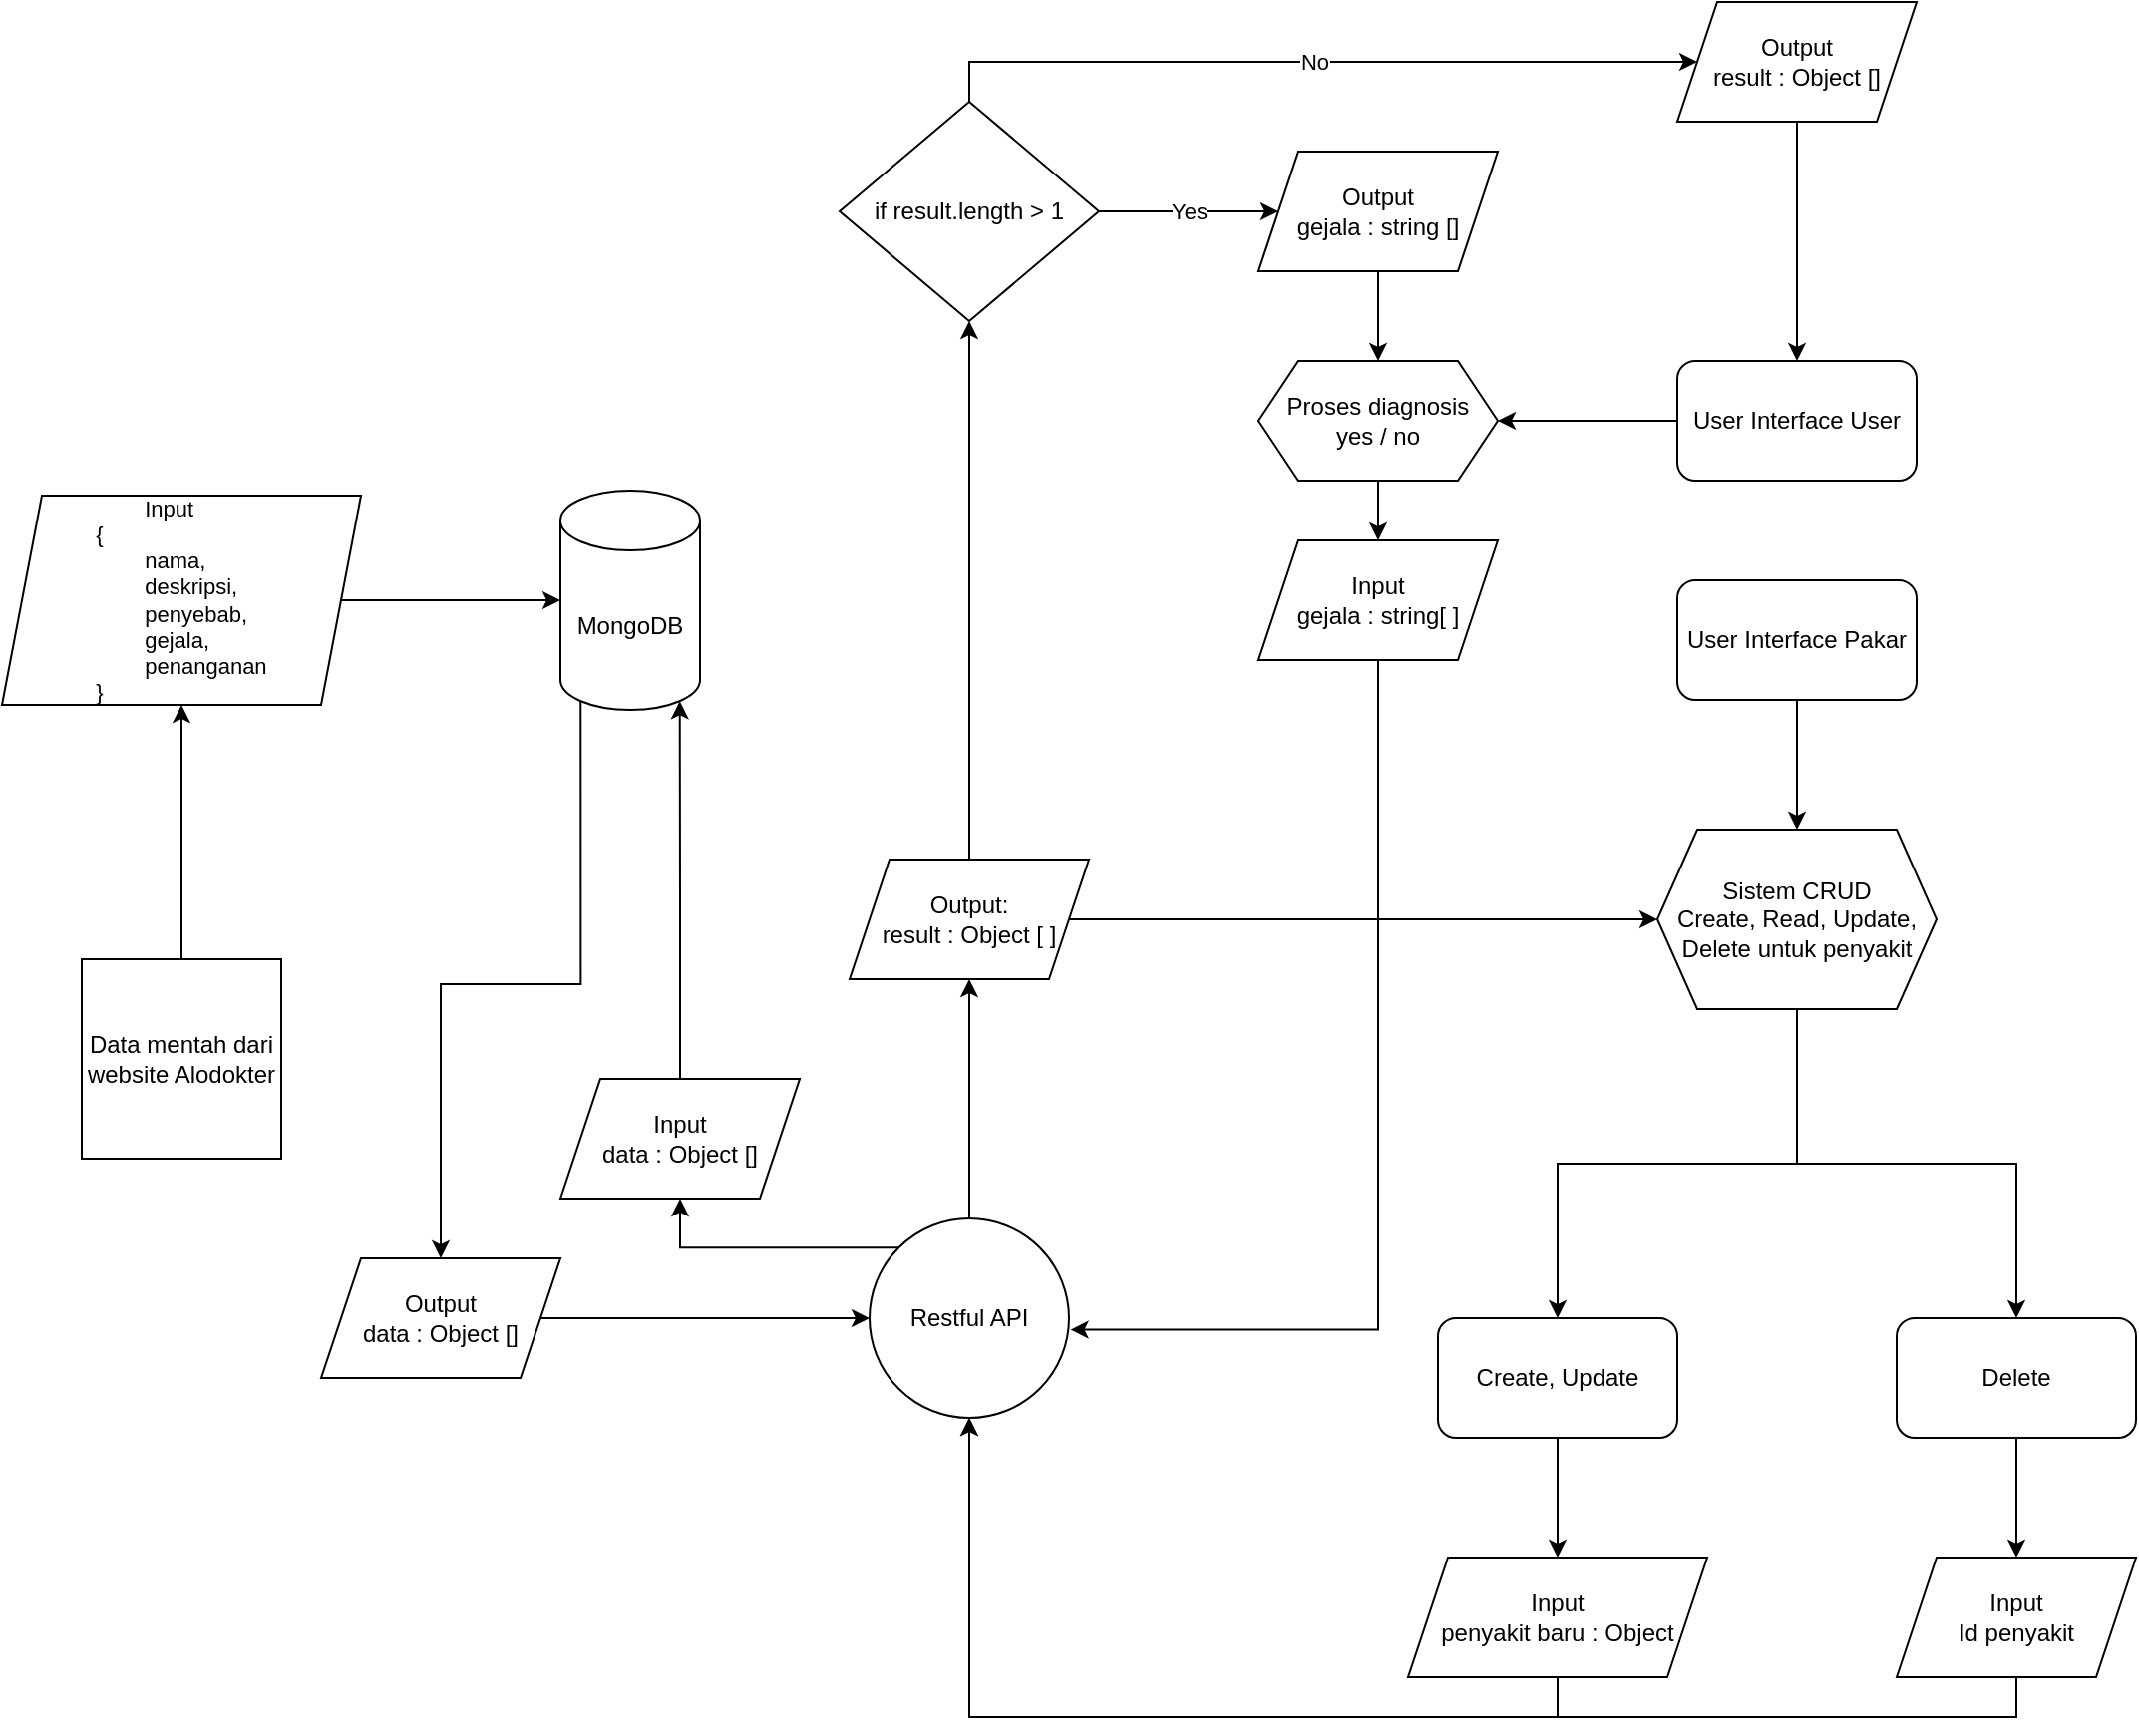 <mxfile version="24.8.6">
  <diagram name="Page-1" id="8ce9d11a-91a2-4d17-14d8-a56ed91bf033">
    <mxGraphModel dx="1165" dy="1479" grid="1" gridSize="10" guides="1" tooltips="1" connect="1" arrows="1" fold="1" page="1" pageScale="1" pageWidth="1100" pageHeight="850" background="none" math="0" shadow="0">
      <root>
        <mxCell id="0" />
        <mxCell id="1" parent="0" />
        <mxCell id="2XdJY3AjDOiRcrKy_EgA-29" style="edgeStyle=orthogonalEdgeStyle;rounded=0;orthogonalLoop=1;jettySize=auto;html=1;exitX=0.5;exitY=0;exitDx=0;exitDy=0;entryX=0.5;entryY=1;entryDx=0;entryDy=0;" edge="1" parent="1" source="2XdJY3AjDOiRcrKy_EgA-1" target="2XdJY3AjDOiRcrKy_EgA-19">
          <mxGeometry relative="1" as="geometry" />
        </mxCell>
        <mxCell id="2XdJY3AjDOiRcrKy_EgA-56" style="edgeStyle=orthogonalEdgeStyle;rounded=0;orthogonalLoop=1;jettySize=auto;html=1;exitX=0;exitY=0;exitDx=0;exitDy=0;entryX=0.5;entryY=1;entryDx=0;entryDy=0;" edge="1" parent="1" source="2XdJY3AjDOiRcrKy_EgA-1" target="2XdJY3AjDOiRcrKy_EgA-52">
          <mxGeometry relative="1" as="geometry" />
        </mxCell>
        <mxCell id="2XdJY3AjDOiRcrKy_EgA-1" value="Restful API" style="ellipse;whiteSpace=wrap;html=1;aspect=fixed;labelBackgroundColor=none;" vertex="1" parent="1">
          <mxGeometry x="435" y="420" width="100" height="100" as="geometry" />
        </mxCell>
        <mxCell id="2XdJY3AjDOiRcrKy_EgA-13" style="edgeStyle=orthogonalEdgeStyle;rounded=0;orthogonalLoop=1;jettySize=auto;html=1;exitX=0.5;exitY=0;exitDx=0;exitDy=0;entryX=0.5;entryY=1;entryDx=0;entryDy=0;labelBackgroundColor=none;fontColor=default;" edge="1" parent="1" source="2XdJY3AjDOiRcrKy_EgA-6" target="2XdJY3AjDOiRcrKy_EgA-9">
          <mxGeometry relative="1" as="geometry" />
        </mxCell>
        <mxCell id="2XdJY3AjDOiRcrKy_EgA-6" value="Data mentah dari website Alodokter" style="whiteSpace=wrap;html=1;aspect=fixed;labelBackgroundColor=none;" vertex="1" parent="1">
          <mxGeometry x="40" y="290" width="100" height="100" as="geometry" />
        </mxCell>
        <mxCell id="2XdJY3AjDOiRcrKy_EgA-57" style="edgeStyle=orthogonalEdgeStyle;rounded=0;orthogonalLoop=1;jettySize=auto;html=1;exitX=0.145;exitY=1;exitDx=0;exitDy=-4.35;exitPerimeter=0;" edge="1" parent="1" source="2XdJY3AjDOiRcrKy_EgA-8" target="2XdJY3AjDOiRcrKy_EgA-49">
          <mxGeometry relative="1" as="geometry" />
        </mxCell>
        <mxCell id="2XdJY3AjDOiRcrKy_EgA-8" value="MongoDB" style="shape=cylinder3;whiteSpace=wrap;html=1;boundedLbl=1;backgroundOutline=1;size=15;labelBackgroundColor=none;" vertex="1" parent="1">
          <mxGeometry x="280" y="55" width="70" height="110" as="geometry" />
        </mxCell>
        <mxCell id="2XdJY3AjDOiRcrKy_EgA-9" value="&lt;div style=&quot;text-align: justify; font-size: 11px;&quot;&gt;&lt;span style=&quot;background-color: initial;&quot;&gt;&lt;font style=&quot;font-size: 11px;&quot;&gt;&lt;span style=&quot;white-space: pre;&quot;&gt;&#x9;&lt;/span&gt;Input&lt;br&gt;&lt;/font&gt;&lt;/span&gt;&lt;/div&gt;&lt;div style=&quot;text-align: justify; font-size: 11px;&quot;&gt;&lt;span style=&quot;background-color: initial;&quot;&gt;&lt;font style=&quot;font-size: 11px;&quot;&gt;{&lt;/font&gt;&lt;/span&gt;&lt;/div&gt;&lt;div style=&quot;text-align: justify; font-size: 11px;&quot;&gt;&lt;font style=&quot;font-size: 11px;&quot;&gt;&lt;span style=&quot;white-space: pre;&quot;&gt;&#x9;&lt;/span&gt;nama,&lt;br&gt;&lt;/font&gt;&lt;/div&gt;&lt;div style=&quot;text-align: justify; font-size: 11px;&quot;&gt;&lt;font style=&quot;font-size: 11px;&quot;&gt;&lt;span style=&quot;white-space: pre;&quot;&gt;&#x9;&lt;/span&gt;deskripsi,&lt;br&gt;&lt;/font&gt;&lt;/div&gt;&lt;div style=&quot;text-align: justify; font-size: 11px;&quot;&gt;&lt;font style=&quot;font-size: 11px;&quot;&gt;&lt;span style=&quot;white-space: pre;&quot;&gt;&#x9;&lt;/span&gt;penyebab,&lt;br&gt;&lt;/font&gt;&lt;/div&gt;&lt;div style=&quot;text-align: justify; font-size: 11px;&quot;&gt;&lt;font style=&quot;font-size: 11px;&quot;&gt;&lt;span style=&quot;white-space: pre;&quot;&gt;&#x9;&lt;/span&gt;gejala,&lt;br&gt;&lt;/font&gt;&lt;/div&gt;&lt;div style=&quot;text-align: justify; font-size: 11px;&quot;&gt;&lt;font style=&quot;font-size: 11px;&quot;&gt;&lt;span style=&quot;white-space: pre;&quot;&gt;&#x9;&lt;/span&gt;penanganan&lt;br&gt;&lt;/font&gt;&lt;/div&gt;&lt;div style=&quot;text-align: justify; font-size: 11px;&quot;&gt;&lt;font style=&quot;font-size: 11px;&quot;&gt;}&lt;/font&gt;&lt;/div&gt;" style="shape=parallelogram;perimeter=parallelogramPerimeter;whiteSpace=wrap;html=1;fixedSize=1;align=center;labelBackgroundColor=none;" vertex="1" parent="1">
          <mxGeometry y="57.5" width="180" height="105" as="geometry" />
        </mxCell>
        <mxCell id="2XdJY3AjDOiRcrKy_EgA-11" style="edgeStyle=orthogonalEdgeStyle;rounded=0;orthogonalLoop=1;jettySize=auto;html=1;exitX=1;exitY=0.5;exitDx=0;exitDy=0;entryX=0;entryY=0.5;entryDx=0;entryDy=0;entryPerimeter=0;labelBackgroundColor=none;fontColor=default;" edge="1" parent="1" source="2XdJY3AjDOiRcrKy_EgA-9" target="2XdJY3AjDOiRcrKy_EgA-8">
          <mxGeometry relative="1" as="geometry" />
        </mxCell>
        <mxCell id="2XdJY3AjDOiRcrKy_EgA-22" style="edgeStyle=orthogonalEdgeStyle;rounded=0;orthogonalLoop=1;jettySize=auto;html=1;exitX=0;exitY=0.5;exitDx=0;exitDy=0;entryX=1;entryY=0.5;entryDx=0;entryDy=0;" edge="1" parent="1" source="2XdJY3AjDOiRcrKy_EgA-14" target="2XdJY3AjDOiRcrKy_EgA-21">
          <mxGeometry relative="1" as="geometry" />
        </mxCell>
        <mxCell id="2XdJY3AjDOiRcrKy_EgA-14" value="User Interface User" style="rounded=1;whiteSpace=wrap;html=1;labelBackgroundColor=none;" vertex="1" parent="1">
          <mxGeometry x="840" y="-10" width="120" height="60" as="geometry" />
        </mxCell>
        <mxCell id="2XdJY3AjDOiRcrKy_EgA-15" value="&lt;div&gt;Input&lt;/div&gt;gejala : string[ ]" style="shape=parallelogram;perimeter=parallelogramPerimeter;whiteSpace=wrap;html=1;fixedSize=1;labelBackgroundColor=none;" vertex="1" parent="1">
          <mxGeometry x="630" y="80" width="120" height="60" as="geometry" />
        </mxCell>
        <mxCell id="2XdJY3AjDOiRcrKy_EgA-17" style="edgeStyle=orthogonalEdgeStyle;rounded=0;orthogonalLoop=1;jettySize=auto;html=1;exitX=0.5;exitY=1;exitDx=0;exitDy=0;entryX=1.008;entryY=0.558;entryDx=0;entryDy=0;entryPerimeter=0;labelBackgroundColor=none;fontColor=default;" edge="1" parent="1" source="2XdJY3AjDOiRcrKy_EgA-15" target="2XdJY3AjDOiRcrKy_EgA-1">
          <mxGeometry relative="1" as="geometry" />
        </mxCell>
        <mxCell id="2XdJY3AjDOiRcrKy_EgA-36" style="edgeStyle=orthogonalEdgeStyle;rounded=0;orthogonalLoop=1;jettySize=auto;html=1;exitX=1;exitY=0.5;exitDx=0;exitDy=0;entryX=0;entryY=0.5;entryDx=0;entryDy=0;" edge="1" parent="1" source="2XdJY3AjDOiRcrKy_EgA-19" target="2XdJY3AjDOiRcrKy_EgA-32">
          <mxGeometry relative="1" as="geometry" />
        </mxCell>
        <mxCell id="2XdJY3AjDOiRcrKy_EgA-48" style="edgeStyle=orthogonalEdgeStyle;rounded=0;orthogonalLoop=1;jettySize=auto;html=1;exitX=0.5;exitY=0;exitDx=0;exitDy=0;" edge="1" parent="1" source="2XdJY3AjDOiRcrKy_EgA-19" target="2XdJY3AjDOiRcrKy_EgA-20">
          <mxGeometry relative="1" as="geometry" />
        </mxCell>
        <mxCell id="2XdJY3AjDOiRcrKy_EgA-19" value="Output:&lt;div&gt;result : Object [ ]&lt;/div&gt;" style="shape=parallelogram;perimeter=parallelogramPerimeter;whiteSpace=wrap;html=1;fixedSize=1;labelBackgroundColor=none;" vertex="1" parent="1">
          <mxGeometry x="425" y="240" width="120" height="60" as="geometry" />
        </mxCell>
        <mxCell id="2XdJY3AjDOiRcrKy_EgA-27" value="No" style="edgeStyle=orthogonalEdgeStyle;rounded=0;orthogonalLoop=1;jettySize=auto;html=1;exitX=0.5;exitY=0;exitDx=0;exitDy=0;" edge="1" parent="1" source="2XdJY3AjDOiRcrKy_EgA-20" target="2XdJY3AjDOiRcrKy_EgA-25">
          <mxGeometry relative="1" as="geometry" />
        </mxCell>
        <mxCell id="2XdJY3AjDOiRcrKy_EgA-46" value="Yes" style="edgeStyle=orthogonalEdgeStyle;rounded=0;orthogonalLoop=1;jettySize=auto;html=1;exitX=1;exitY=0.5;exitDx=0;exitDy=0;entryX=0;entryY=0.5;entryDx=0;entryDy=0;" edge="1" parent="1" source="2XdJY3AjDOiRcrKy_EgA-20" target="2XdJY3AjDOiRcrKy_EgA-45">
          <mxGeometry relative="1" as="geometry" />
        </mxCell>
        <mxCell id="2XdJY3AjDOiRcrKy_EgA-20" value="if result.length &amp;gt; 1" style="rhombus;whiteSpace=wrap;html=1;" vertex="1" parent="1">
          <mxGeometry x="420" y="-140" width="130" height="110" as="geometry" />
        </mxCell>
        <mxCell id="2XdJY3AjDOiRcrKy_EgA-23" style="edgeStyle=orthogonalEdgeStyle;rounded=0;orthogonalLoop=1;jettySize=auto;html=1;exitX=0.5;exitY=1;exitDx=0;exitDy=0;entryX=0.5;entryY=0;entryDx=0;entryDy=0;" edge="1" parent="1" source="2XdJY3AjDOiRcrKy_EgA-21" target="2XdJY3AjDOiRcrKy_EgA-15">
          <mxGeometry relative="1" as="geometry" />
        </mxCell>
        <mxCell id="2XdJY3AjDOiRcrKy_EgA-21" value="Proses diagnosis&lt;div&gt;yes / no&lt;/div&gt;" style="shape=hexagon;perimeter=hexagonPerimeter2;whiteSpace=wrap;html=1;fixedSize=1;" vertex="1" parent="1">
          <mxGeometry x="630" y="-10" width="120" height="60" as="geometry" />
        </mxCell>
        <mxCell id="2XdJY3AjDOiRcrKy_EgA-28" style="edgeStyle=orthogonalEdgeStyle;rounded=0;orthogonalLoop=1;jettySize=auto;html=1;exitX=0.5;exitY=1;exitDx=0;exitDy=0;entryX=0.5;entryY=0;entryDx=0;entryDy=0;" edge="1" parent="1" source="2XdJY3AjDOiRcrKy_EgA-25" target="2XdJY3AjDOiRcrKy_EgA-14">
          <mxGeometry relative="1" as="geometry" />
        </mxCell>
        <mxCell id="2XdJY3AjDOiRcrKy_EgA-25" value="Output&lt;div&gt;result : Object []&lt;/div&gt;" style="shape=parallelogram;perimeter=parallelogramPerimeter;whiteSpace=wrap;html=1;fixedSize=1;" vertex="1" parent="1">
          <mxGeometry x="840" y="-190" width="120" height="60" as="geometry" />
        </mxCell>
        <mxCell id="2XdJY3AjDOiRcrKy_EgA-33" style="edgeStyle=orthogonalEdgeStyle;rounded=0;orthogonalLoop=1;jettySize=auto;html=1;exitX=0.5;exitY=1;exitDx=0;exitDy=0;" edge="1" parent="1" source="2XdJY3AjDOiRcrKy_EgA-30" target="2XdJY3AjDOiRcrKy_EgA-32">
          <mxGeometry relative="1" as="geometry" />
        </mxCell>
        <mxCell id="2XdJY3AjDOiRcrKy_EgA-30" value="User Interface Pakar" style="rounded=1;whiteSpace=wrap;html=1;" vertex="1" parent="1">
          <mxGeometry x="840" y="100" width="120" height="60" as="geometry" />
        </mxCell>
        <mxCell id="2XdJY3AjDOiRcrKy_EgA-37" style="edgeStyle=orthogonalEdgeStyle;rounded=0;orthogonalLoop=1;jettySize=auto;html=1;exitX=0.5;exitY=1;exitDx=0;exitDy=0;" edge="1" parent="1" source="2XdJY3AjDOiRcrKy_EgA-32" target="2XdJY3AjDOiRcrKy_EgA-35">
          <mxGeometry relative="1" as="geometry" />
        </mxCell>
        <mxCell id="2XdJY3AjDOiRcrKy_EgA-38" style="edgeStyle=orthogonalEdgeStyle;rounded=0;orthogonalLoop=1;jettySize=auto;html=1;exitX=0.5;exitY=1;exitDx=0;exitDy=0;" edge="1" parent="1" source="2XdJY3AjDOiRcrKy_EgA-32" target="2XdJY3AjDOiRcrKy_EgA-34">
          <mxGeometry relative="1" as="geometry" />
        </mxCell>
        <mxCell id="2XdJY3AjDOiRcrKy_EgA-32" value="Sistem CRUD&lt;div&gt;Create, Read, Update, Delete untuk penyakit&lt;/div&gt;" style="shape=hexagon;perimeter=hexagonPerimeter2;whiteSpace=wrap;html=1;fixedSize=1;" vertex="1" parent="1">
          <mxGeometry x="830" y="225" width="140" height="90" as="geometry" />
        </mxCell>
        <mxCell id="2XdJY3AjDOiRcrKy_EgA-41" style="edgeStyle=orthogonalEdgeStyle;rounded=0;orthogonalLoop=1;jettySize=auto;html=1;exitX=0.5;exitY=1;exitDx=0;exitDy=0;entryX=0.5;entryY=0;entryDx=0;entryDy=0;" edge="1" parent="1" source="2XdJY3AjDOiRcrKy_EgA-34" target="2XdJY3AjDOiRcrKy_EgA-39">
          <mxGeometry relative="1" as="geometry" />
        </mxCell>
        <mxCell id="2XdJY3AjDOiRcrKy_EgA-34" value="Create, Update" style="rounded=1;whiteSpace=wrap;html=1;" vertex="1" parent="1">
          <mxGeometry x="720" y="470" width="120" height="60" as="geometry" />
        </mxCell>
        <mxCell id="2XdJY3AjDOiRcrKy_EgA-42" style="edgeStyle=orthogonalEdgeStyle;rounded=0;orthogonalLoop=1;jettySize=auto;html=1;exitX=0.5;exitY=1;exitDx=0;exitDy=0;entryX=0.5;entryY=0;entryDx=0;entryDy=0;" edge="1" parent="1" source="2XdJY3AjDOiRcrKy_EgA-35" target="2XdJY3AjDOiRcrKy_EgA-40">
          <mxGeometry relative="1" as="geometry" />
        </mxCell>
        <mxCell id="2XdJY3AjDOiRcrKy_EgA-35" value="Delete" style="rounded=1;whiteSpace=wrap;html=1;" vertex="1" parent="1">
          <mxGeometry x="950" y="470" width="120" height="60" as="geometry" />
        </mxCell>
        <mxCell id="2XdJY3AjDOiRcrKy_EgA-43" style="edgeStyle=orthogonalEdgeStyle;rounded=0;orthogonalLoop=1;jettySize=auto;html=1;exitX=0.5;exitY=1;exitDx=0;exitDy=0;entryX=0.5;entryY=1;entryDx=0;entryDy=0;" edge="1" parent="1" source="2XdJY3AjDOiRcrKy_EgA-39" target="2XdJY3AjDOiRcrKy_EgA-1">
          <mxGeometry relative="1" as="geometry" />
        </mxCell>
        <mxCell id="2XdJY3AjDOiRcrKy_EgA-39" value="Input&lt;div&gt;penyakit baru : Object&lt;/div&gt;" style="shape=parallelogram;perimeter=parallelogramPerimeter;whiteSpace=wrap;html=1;fixedSize=1;" vertex="1" parent="1">
          <mxGeometry x="705" y="590" width="150" height="60" as="geometry" />
        </mxCell>
        <mxCell id="2XdJY3AjDOiRcrKy_EgA-44" style="edgeStyle=orthogonalEdgeStyle;rounded=0;orthogonalLoop=1;jettySize=auto;html=1;exitX=0.5;exitY=1;exitDx=0;exitDy=0;entryX=0.5;entryY=1;entryDx=0;entryDy=0;" edge="1" parent="1" source="2XdJY3AjDOiRcrKy_EgA-40" target="2XdJY3AjDOiRcrKy_EgA-1">
          <mxGeometry relative="1" as="geometry" />
        </mxCell>
        <mxCell id="2XdJY3AjDOiRcrKy_EgA-40" value="Input&lt;div&gt;Id penyakit&lt;/div&gt;" style="shape=parallelogram;perimeter=parallelogramPerimeter;whiteSpace=wrap;html=1;fixedSize=1;" vertex="1" parent="1">
          <mxGeometry x="950" y="590" width="120" height="60" as="geometry" />
        </mxCell>
        <mxCell id="2XdJY3AjDOiRcrKy_EgA-47" style="edgeStyle=orthogonalEdgeStyle;rounded=0;orthogonalLoop=1;jettySize=auto;html=1;exitX=0.5;exitY=1;exitDx=0;exitDy=0;entryX=0.5;entryY=0;entryDx=0;entryDy=0;" edge="1" parent="1" source="2XdJY3AjDOiRcrKy_EgA-45" target="2XdJY3AjDOiRcrKy_EgA-21">
          <mxGeometry relative="1" as="geometry" />
        </mxCell>
        <mxCell id="2XdJY3AjDOiRcrKy_EgA-45" value="Output&lt;div&gt;gejala : string []&lt;/div&gt;" style="shape=parallelogram;perimeter=parallelogramPerimeter;whiteSpace=wrap;html=1;fixedSize=1;" vertex="1" parent="1">
          <mxGeometry x="630" y="-115" width="120" height="60" as="geometry" />
        </mxCell>
        <mxCell id="2XdJY3AjDOiRcrKy_EgA-51" style="edgeStyle=orthogonalEdgeStyle;rounded=0;orthogonalLoop=1;jettySize=auto;html=1;exitX=1;exitY=0.5;exitDx=0;exitDy=0;entryX=0;entryY=0.5;entryDx=0;entryDy=0;" edge="1" parent="1" source="2XdJY3AjDOiRcrKy_EgA-49" target="2XdJY3AjDOiRcrKy_EgA-1">
          <mxGeometry relative="1" as="geometry" />
        </mxCell>
        <mxCell id="2XdJY3AjDOiRcrKy_EgA-49" value="Output&lt;div&gt;data : Object []&lt;/div&gt;" style="shape=parallelogram;perimeter=parallelogramPerimeter;whiteSpace=wrap;html=1;fixedSize=1;" vertex="1" parent="1">
          <mxGeometry x="160" y="440" width="120" height="60" as="geometry" />
        </mxCell>
        <mxCell id="2XdJY3AjDOiRcrKy_EgA-52" value="Input&lt;div&gt;data : Object []&lt;/div&gt;" style="shape=parallelogram;perimeter=parallelogramPerimeter;whiteSpace=wrap;html=1;fixedSize=1;" vertex="1" parent="1">
          <mxGeometry x="280" y="350" width="120" height="60" as="geometry" />
        </mxCell>
        <mxCell id="2XdJY3AjDOiRcrKy_EgA-55" style="edgeStyle=orthogonalEdgeStyle;rounded=0;orthogonalLoop=1;jettySize=auto;html=1;exitX=0.5;exitY=0;exitDx=0;exitDy=0;entryX=0.855;entryY=1;entryDx=0;entryDy=-4.35;entryPerimeter=0;" edge="1" parent="1" source="2XdJY3AjDOiRcrKy_EgA-52" target="2XdJY3AjDOiRcrKy_EgA-8">
          <mxGeometry relative="1" as="geometry" />
        </mxCell>
      </root>
    </mxGraphModel>
  </diagram>
</mxfile>
